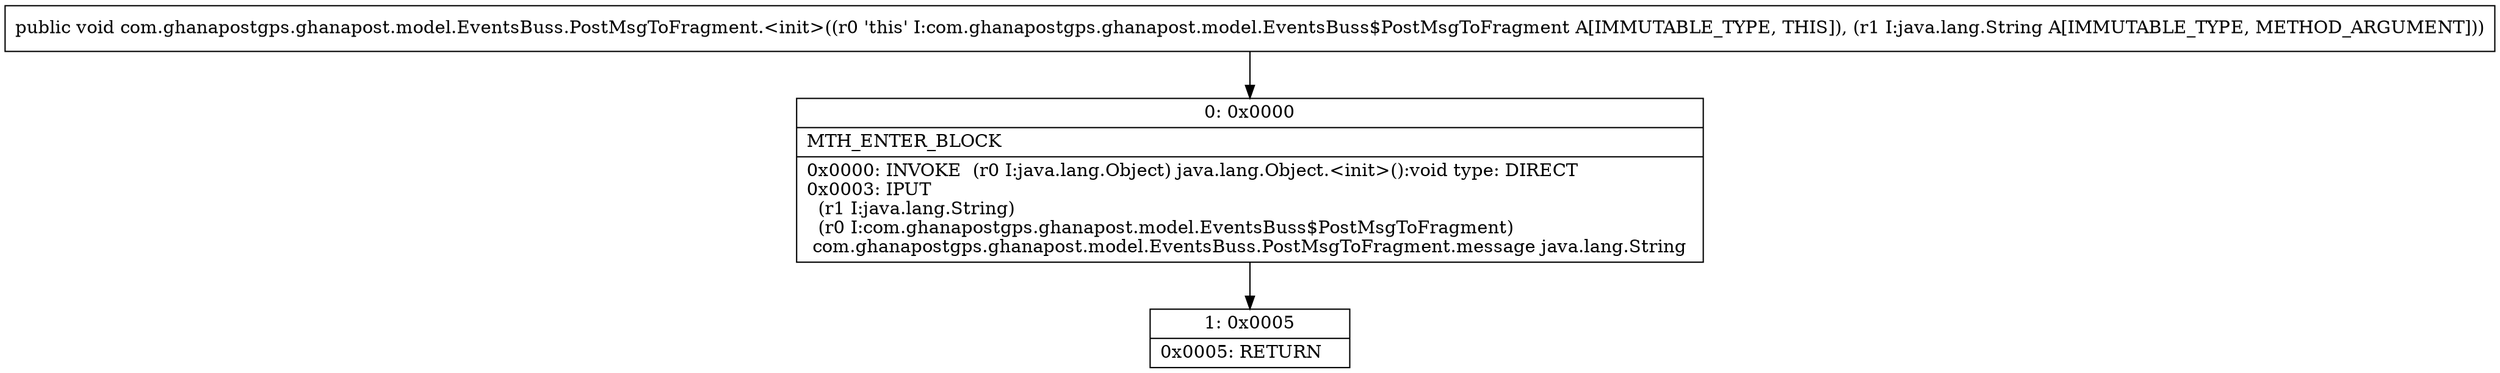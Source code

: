 digraph "CFG forcom.ghanapostgps.ghanapost.model.EventsBuss.PostMsgToFragment.\<init\>(Ljava\/lang\/String;)V" {
Node_0 [shape=record,label="{0\:\ 0x0000|MTH_ENTER_BLOCK\l|0x0000: INVOKE  (r0 I:java.lang.Object) java.lang.Object.\<init\>():void type: DIRECT \l0x0003: IPUT  \l  (r1 I:java.lang.String)\l  (r0 I:com.ghanapostgps.ghanapost.model.EventsBuss$PostMsgToFragment)\l com.ghanapostgps.ghanapost.model.EventsBuss.PostMsgToFragment.message java.lang.String \l}"];
Node_1 [shape=record,label="{1\:\ 0x0005|0x0005: RETURN   \l}"];
MethodNode[shape=record,label="{public void com.ghanapostgps.ghanapost.model.EventsBuss.PostMsgToFragment.\<init\>((r0 'this' I:com.ghanapostgps.ghanapost.model.EventsBuss$PostMsgToFragment A[IMMUTABLE_TYPE, THIS]), (r1 I:java.lang.String A[IMMUTABLE_TYPE, METHOD_ARGUMENT])) }"];
MethodNode -> Node_0;
Node_0 -> Node_1;
}

